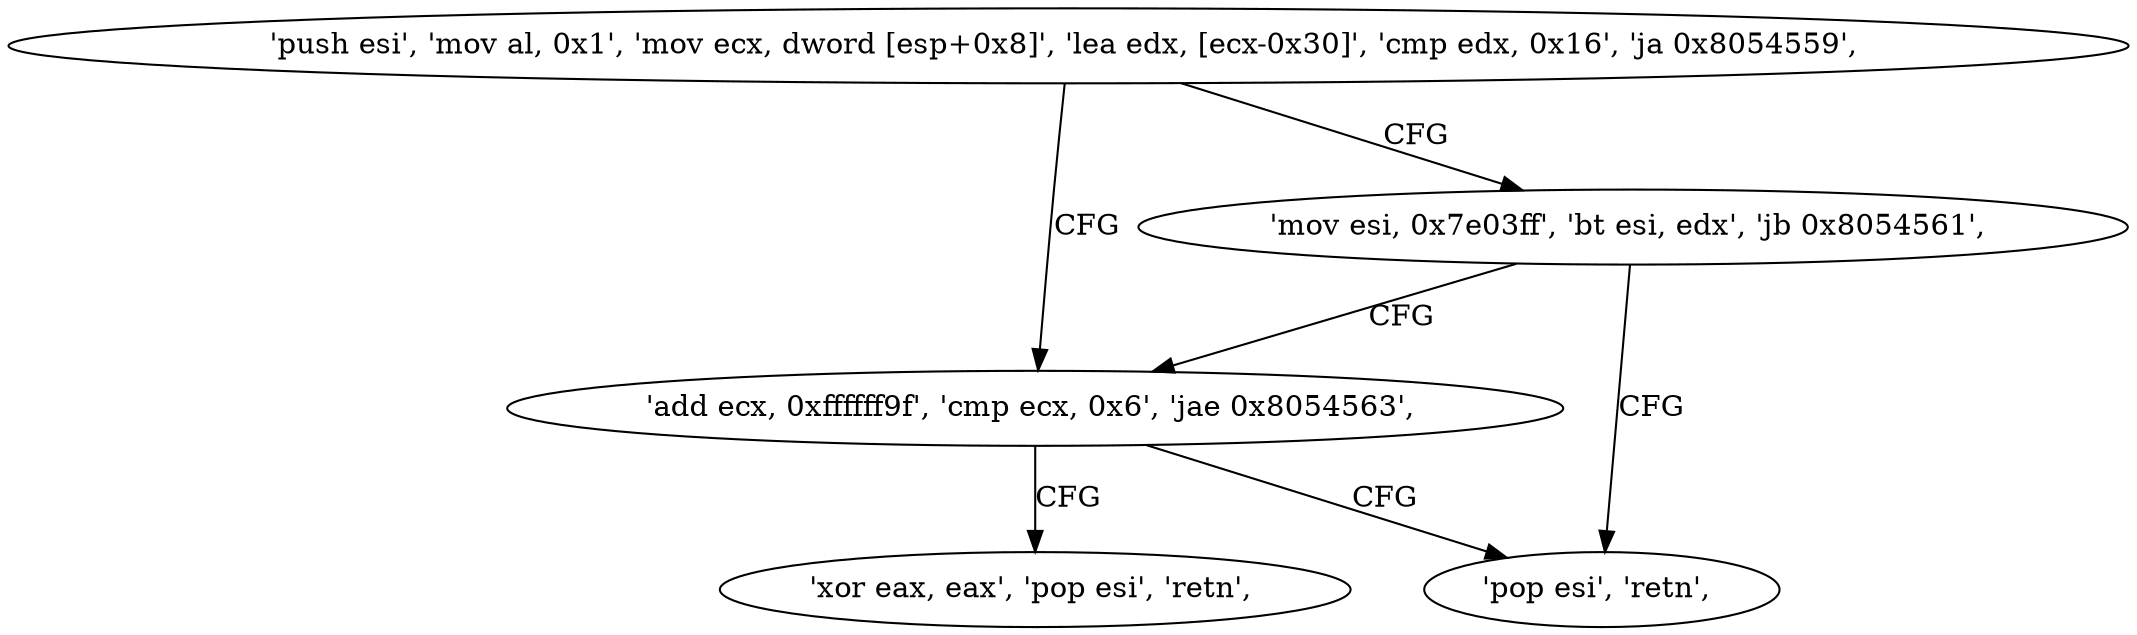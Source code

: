 digraph "func" {
"134563136" [label = "'push esi', 'mov al, 0x1', 'mov ecx, dword [esp+0x8]', 'lea edx, [ecx-0x30]', 'cmp edx, 0x16', 'ja 0x8054559', " ]
"134563161" [label = "'add ecx, 0xffffff9f', 'cmp ecx, 0x6', 'jae 0x8054563', " ]
"134563151" [label = "'mov esi, 0x7e03ff', 'bt esi, edx', 'jb 0x8054561', " ]
"134563171" [label = "'xor eax, eax', 'pop esi', 'retn', " ]
"134563169" [label = "'pop esi', 'retn', " ]
"134563136" -> "134563161" [ label = "CFG" ]
"134563136" -> "134563151" [ label = "CFG" ]
"134563161" -> "134563171" [ label = "CFG" ]
"134563161" -> "134563169" [ label = "CFG" ]
"134563151" -> "134563169" [ label = "CFG" ]
"134563151" -> "134563161" [ label = "CFG" ]
}
